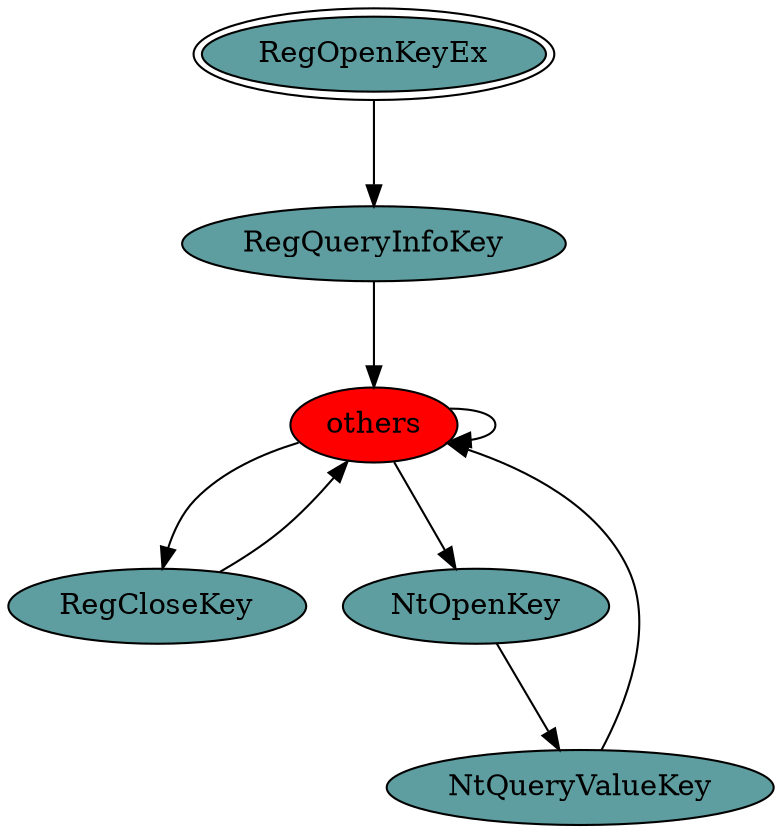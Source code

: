 digraph "./REPORTS/6144/API_PER_CATEGORY/RegQueryInfoKey.exe_2152_Registry_API_per_Category_Transition_Matrix" {
	RegOpenKeyEx [label=RegOpenKeyEx fillcolor=cadetblue peripheries=2 style=filled]
	RegQueryInfoKey [label=RegQueryInfoKey fillcolor=cadetblue style=filled]
	RegOpenKeyEx -> RegQueryInfoKey [label=1.0 fontcolor=white]
	others [label=others fillcolor=red style=filled]
	RegQueryInfoKey -> others [label=1.0 fontcolor=white]
	others -> others [label=0.9639 fontcolor=white]
	RegCloseKey [label=RegCloseKey fillcolor=cadetblue style=filled]
	others -> RegCloseKey [label=0.012 fontcolor=white]
	NtOpenKey [label=NtOpenKey fillcolor=cadetblue style=filled]
	others -> NtOpenKey [label=0.0241 fontcolor=white]
	RegCloseKey -> others [label=1.0 fontcolor=white]
	NtQueryValueKey [label=NtQueryValueKey fillcolor=cadetblue style=filled]
	NtOpenKey -> NtQueryValueKey [label=1.0 fontcolor=white]
	NtQueryValueKey -> others [label=1.0 fontcolor=white]
}
